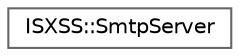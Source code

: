 digraph "Graphical Class Hierarchy"
{
 // LATEX_PDF_SIZE
  bgcolor="transparent";
  edge [fontname=Helvetica,fontsize=10,labelfontname=Helvetica,labelfontsize=10];
  node [fontname=Helvetica,fontsize=10,shape=box,height=0.2,width=0.4];
  rankdir="LR";
  Node0 [id="Node000000",label="ISXSS::SmtpServer",height=0.2,width=0.4,color="grey40", fillcolor="white", style="filled",URL="$classISXSS_1_1SmtpServer.html",tooltip="A class that represents an SMTP server."];
}
